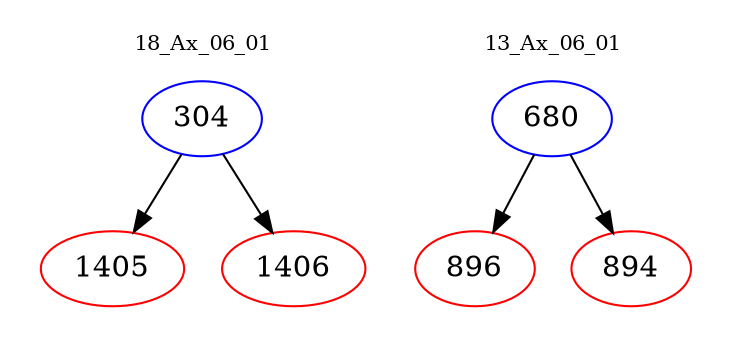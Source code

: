 digraph{
subgraph cluster_0 {
color = white
label = "18_Ax_06_01";
fontsize=10;
T0_304 [label="304", color="blue"]
T0_304 -> T0_1405 [color="black"]
T0_1405 [label="1405", color="red"]
T0_304 -> T0_1406 [color="black"]
T0_1406 [label="1406", color="red"]
}
subgraph cluster_1 {
color = white
label = "13_Ax_06_01";
fontsize=10;
T1_680 [label="680", color="blue"]
T1_680 -> T1_896 [color="black"]
T1_896 [label="896", color="red"]
T1_680 -> T1_894 [color="black"]
T1_894 [label="894", color="red"]
}
}

